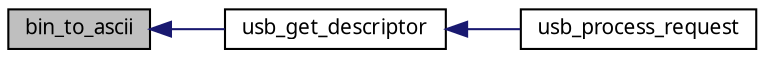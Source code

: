 digraph G
{
  edge [fontname="FreeSans.ttf",fontsize=10,labelfontname="FreeSans.ttf",labelfontsize=10];
  node [fontname="FreeSans.ttf",fontsize=10,shape=record];
  rankdir=LR;
  Node1 [label="bin_to_ascii",height=0.2,width=0.4,color="black", fillcolor="grey75", style="filled" fontcolor="black"];
  Node1 -> Node2 [dir=back,color="midnightblue",fontsize=10,style="solid",fontname="FreeSans.ttf"];
  Node2 [label="usb_get_descriptor",height=0.2,width=0.4,color="black", fillcolor="white", style="filled",URL="$a00063.html#2370f7b0fe3f3ddb58c7750725849e7a",tooltip="This function manages the GET DESCRIPTOR request."];
  Node2 -> Node3 [dir=back,color="midnightblue",fontsize=10,style="solid",fontname="FreeSans.ttf"];
  Node3 [label="usb_process_request",height=0.2,width=0.4,color="black", fillcolor="white", style="filled",URL="$a00095.html#g3a56939c3d898bcbbc8208297dccfe93"];
}
